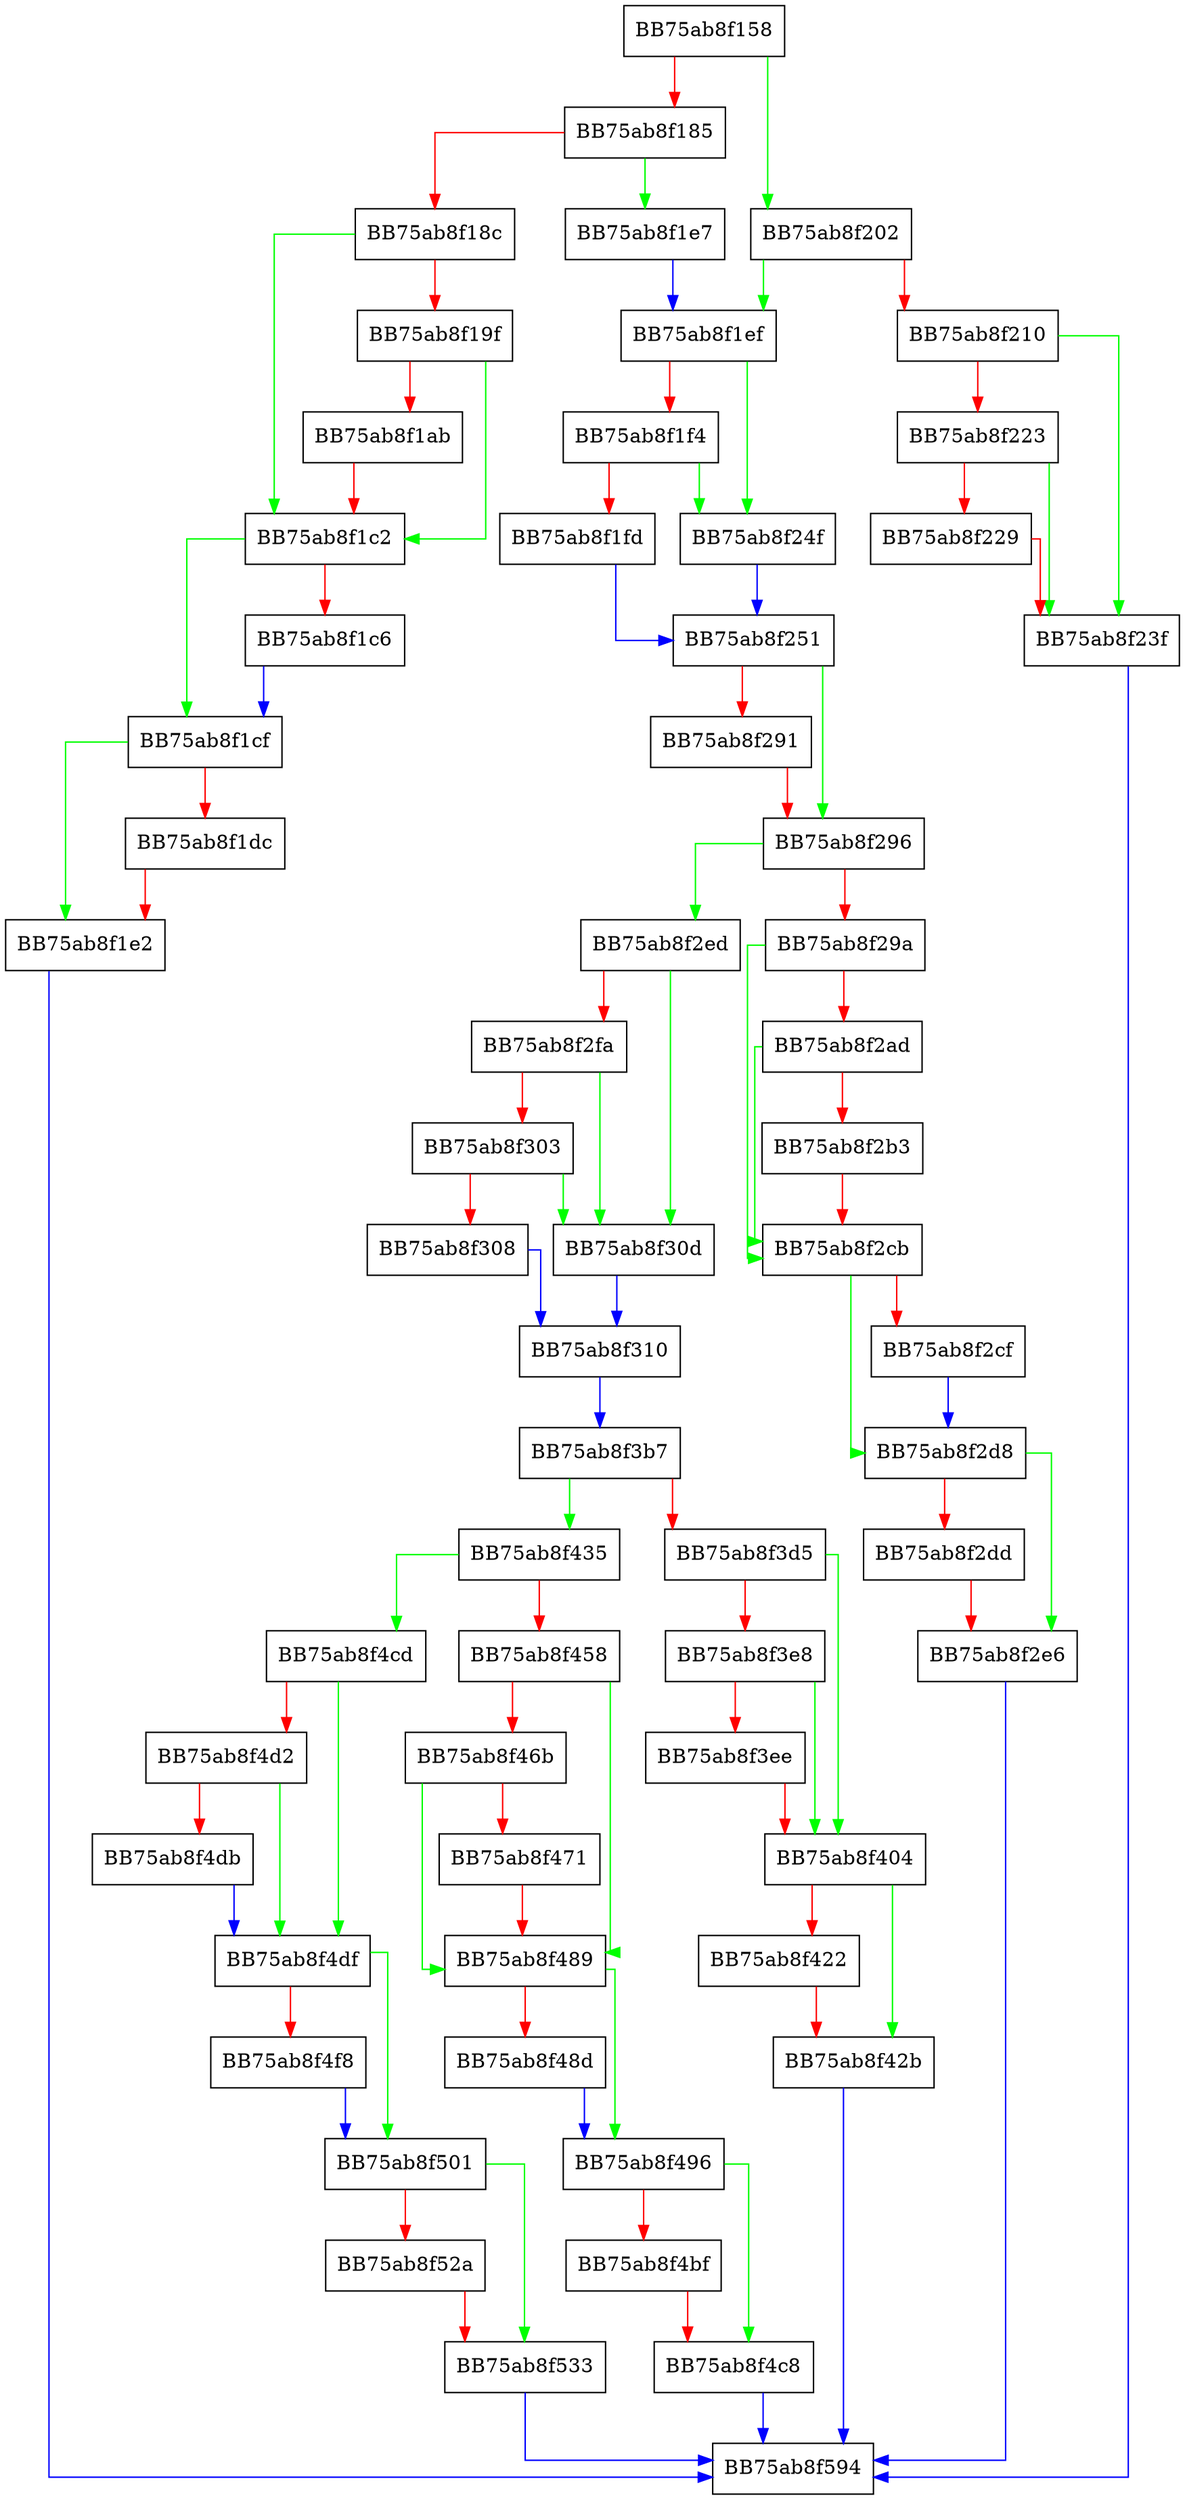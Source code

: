 digraph SendCleanFileReport {
  node [shape="box"];
  graph [splines=ortho];
  BB75ab8f158 -> BB75ab8f202 [color="green"];
  BB75ab8f158 -> BB75ab8f185 [color="red"];
  BB75ab8f185 -> BB75ab8f1e7 [color="green"];
  BB75ab8f185 -> BB75ab8f18c [color="red"];
  BB75ab8f18c -> BB75ab8f1c2 [color="green"];
  BB75ab8f18c -> BB75ab8f19f [color="red"];
  BB75ab8f19f -> BB75ab8f1c2 [color="green"];
  BB75ab8f19f -> BB75ab8f1ab [color="red"];
  BB75ab8f1ab -> BB75ab8f1c2 [color="red"];
  BB75ab8f1c2 -> BB75ab8f1cf [color="green"];
  BB75ab8f1c2 -> BB75ab8f1c6 [color="red"];
  BB75ab8f1c6 -> BB75ab8f1cf [color="blue"];
  BB75ab8f1cf -> BB75ab8f1e2 [color="green"];
  BB75ab8f1cf -> BB75ab8f1dc [color="red"];
  BB75ab8f1dc -> BB75ab8f1e2 [color="red"];
  BB75ab8f1e2 -> BB75ab8f594 [color="blue"];
  BB75ab8f1e7 -> BB75ab8f1ef [color="blue"];
  BB75ab8f1ef -> BB75ab8f24f [color="green"];
  BB75ab8f1ef -> BB75ab8f1f4 [color="red"];
  BB75ab8f1f4 -> BB75ab8f24f [color="green"];
  BB75ab8f1f4 -> BB75ab8f1fd [color="red"];
  BB75ab8f1fd -> BB75ab8f251 [color="blue"];
  BB75ab8f202 -> BB75ab8f1ef [color="green"];
  BB75ab8f202 -> BB75ab8f210 [color="red"];
  BB75ab8f210 -> BB75ab8f23f [color="green"];
  BB75ab8f210 -> BB75ab8f223 [color="red"];
  BB75ab8f223 -> BB75ab8f23f [color="green"];
  BB75ab8f223 -> BB75ab8f229 [color="red"];
  BB75ab8f229 -> BB75ab8f23f [color="red"];
  BB75ab8f23f -> BB75ab8f594 [color="blue"];
  BB75ab8f24f -> BB75ab8f251 [color="blue"];
  BB75ab8f251 -> BB75ab8f296 [color="green"];
  BB75ab8f251 -> BB75ab8f291 [color="red"];
  BB75ab8f291 -> BB75ab8f296 [color="red"];
  BB75ab8f296 -> BB75ab8f2ed [color="green"];
  BB75ab8f296 -> BB75ab8f29a [color="red"];
  BB75ab8f29a -> BB75ab8f2cb [color="green"];
  BB75ab8f29a -> BB75ab8f2ad [color="red"];
  BB75ab8f2ad -> BB75ab8f2cb [color="green"];
  BB75ab8f2ad -> BB75ab8f2b3 [color="red"];
  BB75ab8f2b3 -> BB75ab8f2cb [color="red"];
  BB75ab8f2cb -> BB75ab8f2d8 [color="green"];
  BB75ab8f2cb -> BB75ab8f2cf [color="red"];
  BB75ab8f2cf -> BB75ab8f2d8 [color="blue"];
  BB75ab8f2d8 -> BB75ab8f2e6 [color="green"];
  BB75ab8f2d8 -> BB75ab8f2dd [color="red"];
  BB75ab8f2dd -> BB75ab8f2e6 [color="red"];
  BB75ab8f2e6 -> BB75ab8f594 [color="blue"];
  BB75ab8f2ed -> BB75ab8f30d [color="green"];
  BB75ab8f2ed -> BB75ab8f2fa [color="red"];
  BB75ab8f2fa -> BB75ab8f30d [color="green"];
  BB75ab8f2fa -> BB75ab8f303 [color="red"];
  BB75ab8f303 -> BB75ab8f30d [color="green"];
  BB75ab8f303 -> BB75ab8f308 [color="red"];
  BB75ab8f308 -> BB75ab8f310 [color="blue"];
  BB75ab8f30d -> BB75ab8f310 [color="blue"];
  BB75ab8f310 -> BB75ab8f3b7 [color="blue"];
  BB75ab8f3b7 -> BB75ab8f435 [color="green"];
  BB75ab8f3b7 -> BB75ab8f3d5 [color="red"];
  BB75ab8f3d5 -> BB75ab8f404 [color="green"];
  BB75ab8f3d5 -> BB75ab8f3e8 [color="red"];
  BB75ab8f3e8 -> BB75ab8f404 [color="green"];
  BB75ab8f3e8 -> BB75ab8f3ee [color="red"];
  BB75ab8f3ee -> BB75ab8f404 [color="red"];
  BB75ab8f404 -> BB75ab8f42b [color="green"];
  BB75ab8f404 -> BB75ab8f422 [color="red"];
  BB75ab8f422 -> BB75ab8f42b [color="red"];
  BB75ab8f42b -> BB75ab8f594 [color="blue"];
  BB75ab8f435 -> BB75ab8f4cd [color="green"];
  BB75ab8f435 -> BB75ab8f458 [color="red"];
  BB75ab8f458 -> BB75ab8f489 [color="green"];
  BB75ab8f458 -> BB75ab8f46b [color="red"];
  BB75ab8f46b -> BB75ab8f489 [color="green"];
  BB75ab8f46b -> BB75ab8f471 [color="red"];
  BB75ab8f471 -> BB75ab8f489 [color="red"];
  BB75ab8f489 -> BB75ab8f496 [color="green"];
  BB75ab8f489 -> BB75ab8f48d [color="red"];
  BB75ab8f48d -> BB75ab8f496 [color="blue"];
  BB75ab8f496 -> BB75ab8f4c8 [color="green"];
  BB75ab8f496 -> BB75ab8f4bf [color="red"];
  BB75ab8f4bf -> BB75ab8f4c8 [color="red"];
  BB75ab8f4c8 -> BB75ab8f594 [color="blue"];
  BB75ab8f4cd -> BB75ab8f4df [color="green"];
  BB75ab8f4cd -> BB75ab8f4d2 [color="red"];
  BB75ab8f4d2 -> BB75ab8f4df [color="green"];
  BB75ab8f4d2 -> BB75ab8f4db [color="red"];
  BB75ab8f4db -> BB75ab8f4df [color="blue"];
  BB75ab8f4df -> BB75ab8f501 [color="green"];
  BB75ab8f4df -> BB75ab8f4f8 [color="red"];
  BB75ab8f4f8 -> BB75ab8f501 [color="blue"];
  BB75ab8f501 -> BB75ab8f533 [color="green"];
  BB75ab8f501 -> BB75ab8f52a [color="red"];
  BB75ab8f52a -> BB75ab8f533 [color="red"];
  BB75ab8f533 -> BB75ab8f594 [color="blue"];
}